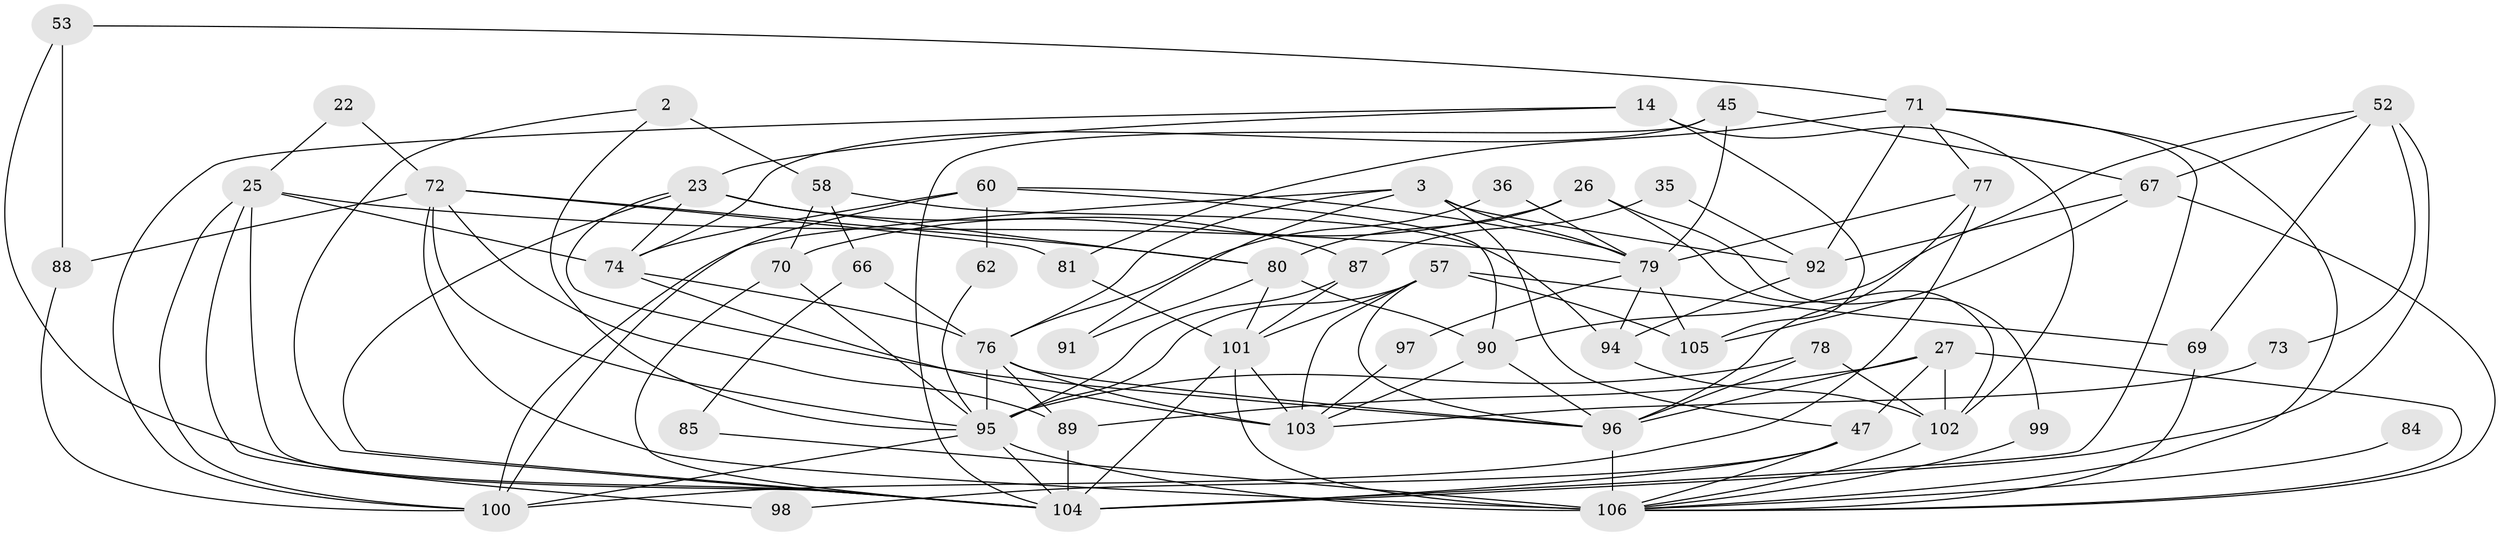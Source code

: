 // original degree distribution, {5: 0.2169811320754717, 4: 0.24528301886792453, 3: 0.29245283018867924, 6: 0.0660377358490566, 2: 0.12264150943396226, 8: 0.018867924528301886, 7: 0.03773584905660377}
// Generated by graph-tools (version 1.1) at 2025/50/03/09/25 04:50:25]
// undirected, 53 vertices, 127 edges
graph export_dot {
graph [start="1"]
  node [color=gray90,style=filled];
  2;
  3 [super="+1"];
  14 [super="+4"];
  22;
  23;
  25 [super="+20"];
  26;
  27;
  35;
  36;
  45;
  47;
  52 [super="+16"];
  53;
  57 [super="+7"];
  58 [super="+12"];
  60 [super="+10"];
  62;
  66;
  67 [super="+11+15"];
  69;
  70;
  71 [super="+31"];
  72 [super="+37+56"];
  73;
  74 [super="+63"];
  76 [super="+50+42"];
  77 [super="+54"];
  78;
  79 [super="+59"];
  80 [super="+44"];
  81;
  84;
  85;
  87 [super="+83"];
  88;
  89 [super="+18+61"];
  90;
  91;
  92;
  94;
  95 [super="+21+41+93"];
  96 [super="+17+55"];
  97;
  98;
  99;
  100 [super="+48+49"];
  101 [super="+13+30"];
  102 [super="+40+32"];
  103;
  104 [super="+82+86+68"];
  105;
  106 [super="+24+43+75+64"];
  2 -- 58 [weight=2];
  2 -- 95;
  2 -- 104;
  3 -- 47;
  3 -- 79 [weight=2];
  3 -- 91;
  3 -- 76;
  3 -- 92;
  3 -- 100;
  14 -- 105 [weight=2];
  14 -- 23;
  14 -- 102;
  14 -- 100;
  22 -- 72;
  22 -- 25;
  23 -- 104;
  23 -- 80 [weight=2];
  23 -- 87;
  23 -- 96;
  23 -- 74;
  25 -- 74 [weight=2];
  25 -- 98;
  25 -- 79 [weight=2];
  25 -- 104;
  25 -- 100;
  26 -- 80;
  26 -- 70;
  26 -- 99;
  26 -- 102;
  27 -- 47;
  27 -- 102 [weight=3];
  27 -- 89;
  27 -- 96;
  27 -- 106;
  35 -- 92;
  35 -- 87;
  36 -- 79;
  36 -- 76;
  45 -- 79;
  45 -- 67;
  45 -- 74;
  45 -- 104;
  47 -- 98;
  47 -- 106;
  47 -- 104;
  52 -- 73;
  52 -- 67;
  52 -- 90;
  52 -- 69;
  52 -- 104;
  53 -- 88;
  53 -- 71;
  53 -- 104;
  57 -- 69;
  57 -- 103 [weight=2];
  57 -- 105;
  57 -- 101;
  57 -- 95;
  57 -- 96;
  58 -- 94;
  58 -- 70;
  58 -- 66;
  60 -- 90;
  60 -- 62;
  60 -- 79;
  60 -- 74;
  60 -- 100;
  62 -- 95;
  66 -- 76;
  66 -- 85;
  67 -- 105;
  67 -- 92;
  67 -- 106;
  69 -- 106;
  70 -- 104;
  70 -- 95;
  71 -- 77;
  71 -- 81 [weight=2];
  71 -- 92;
  71 -- 106 [weight=2];
  71 -- 104;
  72 -- 81 [weight=2];
  72 -- 88;
  72 -- 106 [weight=2];
  72 -- 80;
  72 -- 89 [weight=2];
  72 -- 95;
  73 -- 103;
  74 -- 103;
  74 -- 76;
  76 -- 89;
  76 -- 103;
  76 -- 96;
  76 -- 95 [weight=2];
  77 -- 96;
  77 -- 100 [weight=2];
  77 -- 79;
  78 -- 102;
  78 -- 96;
  78 -- 95;
  79 -- 105;
  79 -- 97;
  79 -- 94;
  80 -- 91;
  80 -- 101 [weight=2];
  80 -- 90;
  81 -- 101;
  84 -- 106 [weight=2];
  85 -- 106;
  87 -- 101;
  87 -- 95 [weight=3];
  88 -- 100;
  89 -- 104 [weight=3];
  90 -- 103;
  90 -- 96;
  92 -- 94;
  94 -- 102;
  95 -- 106 [weight=4];
  95 -- 104;
  95 -- 100 [weight=2];
  96 -- 106 [weight=2];
  97 -- 103;
  99 -- 106;
  101 -- 103;
  101 -- 104 [weight=3];
  101 -- 106 [weight=2];
  102 -- 106;
}
